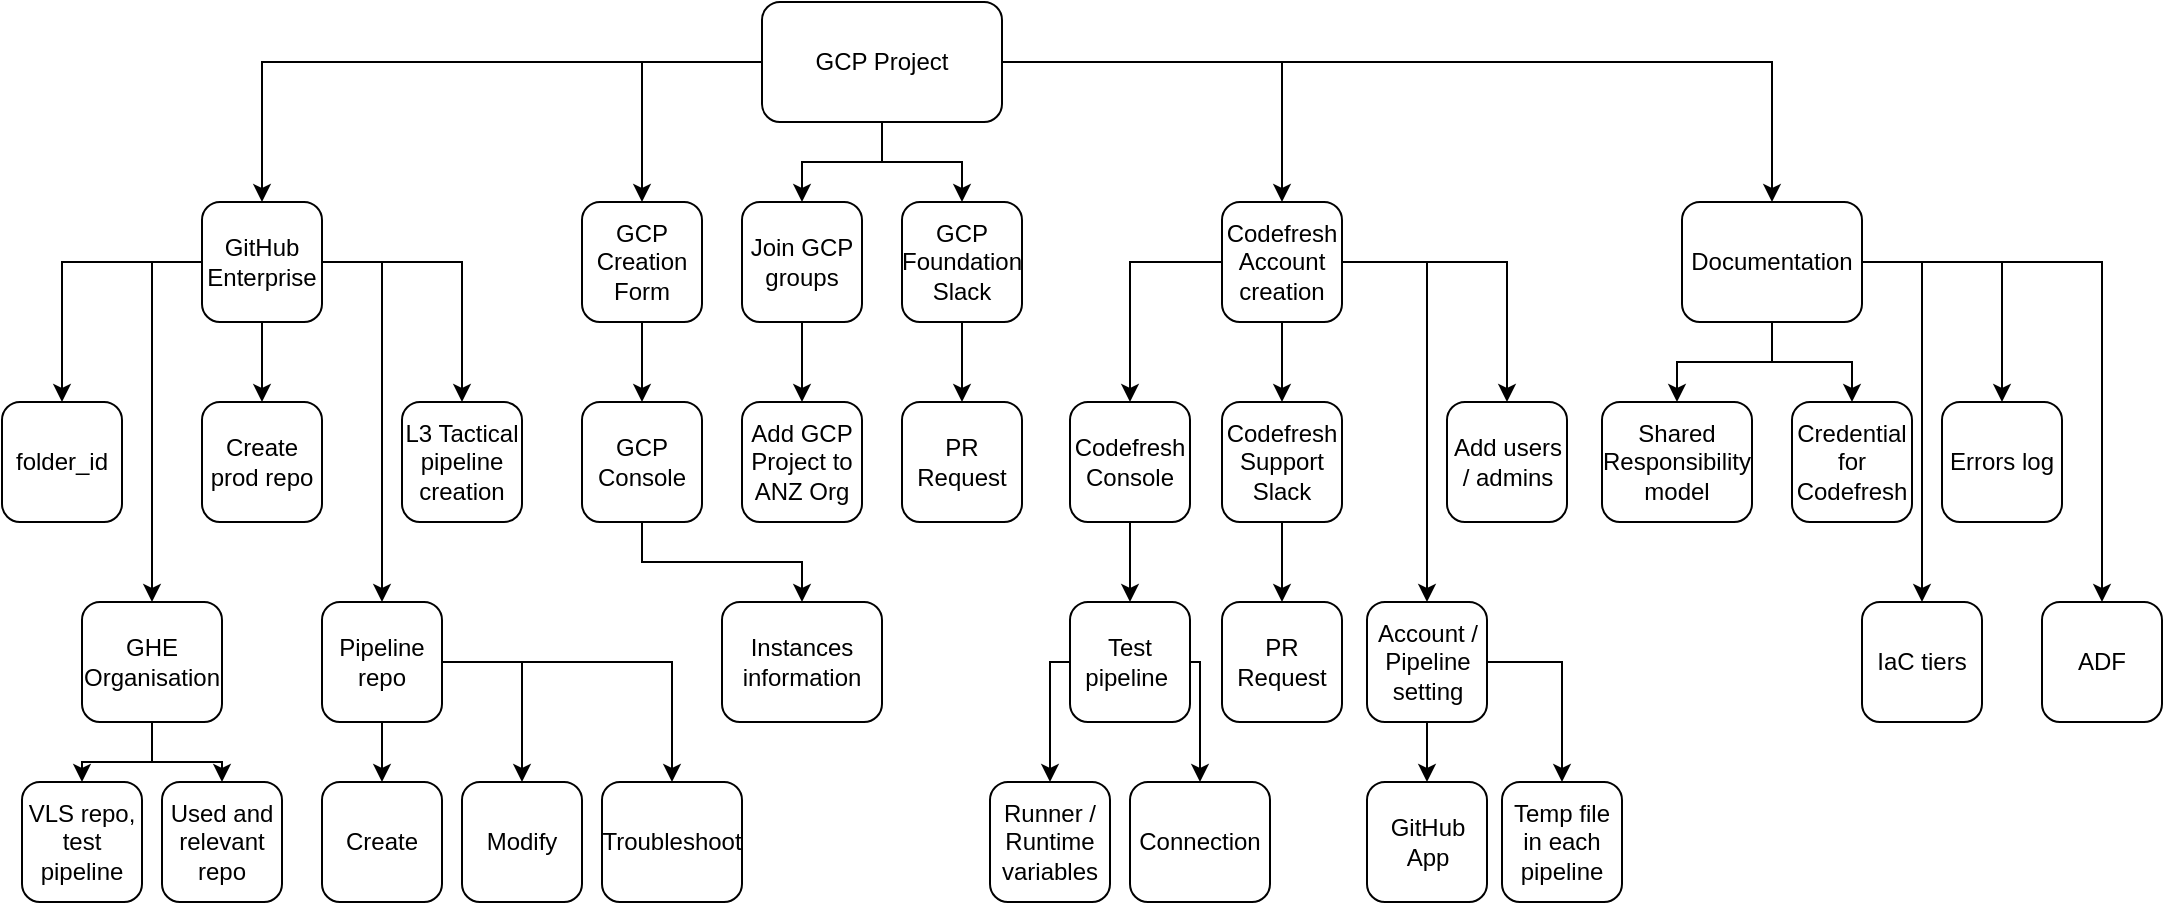 <mxfile version="21.3.7" type="github">
  <diagram name="Page-1" id="9nQZp-bhMbMmAc3_5lMY">
    <mxGraphModel dx="1652" dy="486" grid="1" gridSize="10" guides="1" tooltips="1" connect="1" arrows="1" fold="1" page="0" pageScale="1" pageWidth="827" pageHeight="1169" math="0" shadow="0">
      <root>
        <mxCell id="0" />
        <mxCell id="1" parent="0" />
        <mxCell id="txJa7mbwUbljSVHN-Wby-42" style="edgeStyle=orthogonalEdgeStyle;rounded=0;orthogonalLoop=1;jettySize=auto;html=1;entryX=0.5;entryY=0;entryDx=0;entryDy=0;" parent="1" source="txJa7mbwUbljSVHN-Wby-1" target="txJa7mbwUbljSVHN-Wby-2" edge="1">
          <mxGeometry relative="1" as="geometry" />
        </mxCell>
        <mxCell id="txJa7mbwUbljSVHN-Wby-43" style="edgeStyle=orthogonalEdgeStyle;rounded=0;orthogonalLoop=1;jettySize=auto;html=1;entryX=0.5;entryY=0;entryDx=0;entryDy=0;" parent="1" source="txJa7mbwUbljSVHN-Wby-1" target="txJa7mbwUbljSVHN-Wby-3" edge="1">
          <mxGeometry relative="1" as="geometry" />
        </mxCell>
        <mxCell id="txJa7mbwUbljSVHN-Wby-44" style="edgeStyle=orthogonalEdgeStyle;rounded=0;orthogonalLoop=1;jettySize=auto;html=1;entryX=0.5;entryY=0;entryDx=0;entryDy=0;" parent="1" source="txJa7mbwUbljSVHN-Wby-1" target="txJa7mbwUbljSVHN-Wby-7" edge="1">
          <mxGeometry relative="1" as="geometry" />
        </mxCell>
        <mxCell id="txJa7mbwUbljSVHN-Wby-45" style="edgeStyle=orthogonalEdgeStyle;rounded=0;orthogonalLoop=1;jettySize=auto;html=1;entryX=0.5;entryY=0;entryDx=0;entryDy=0;" parent="1" source="txJa7mbwUbljSVHN-Wby-1" target="txJa7mbwUbljSVHN-Wby-9" edge="1">
          <mxGeometry relative="1" as="geometry" />
        </mxCell>
        <mxCell id="txJa7mbwUbljSVHN-Wby-46" style="edgeStyle=orthogonalEdgeStyle;rounded=0;orthogonalLoop=1;jettySize=auto;html=1;" parent="1" source="txJa7mbwUbljSVHN-Wby-1" target="txJa7mbwUbljSVHN-Wby-4" edge="1">
          <mxGeometry relative="1" as="geometry" />
        </mxCell>
        <mxCell id="txJa7mbwUbljSVHN-Wby-47" style="edgeStyle=orthogonalEdgeStyle;rounded=0;orthogonalLoop=1;jettySize=auto;html=1;entryX=0.5;entryY=0;entryDx=0;entryDy=0;" parent="1" source="txJa7mbwUbljSVHN-Wby-1" target="txJa7mbwUbljSVHN-Wby-10" edge="1">
          <mxGeometry relative="1" as="geometry" />
        </mxCell>
        <mxCell id="txJa7mbwUbljSVHN-Wby-1" value="GCP Project" style="rounded=1;whiteSpace=wrap;html=1;" parent="1" vertex="1">
          <mxGeometry x="320" y="20" width="120" height="60" as="geometry" />
        </mxCell>
        <mxCell id="txJa7mbwUbljSVHN-Wby-22" style="edgeStyle=orthogonalEdgeStyle;rounded=0;orthogonalLoop=1;jettySize=auto;html=1;entryX=0.5;entryY=0;entryDx=0;entryDy=0;" parent="1" source="txJa7mbwUbljSVHN-Wby-2" target="txJa7mbwUbljSVHN-Wby-6" edge="1">
          <mxGeometry relative="1" as="geometry" />
        </mxCell>
        <mxCell id="txJa7mbwUbljSVHN-Wby-23" style="edgeStyle=orthogonalEdgeStyle;rounded=0;orthogonalLoop=1;jettySize=auto;html=1;entryX=0.5;entryY=0;entryDx=0;entryDy=0;" parent="1" source="txJa7mbwUbljSVHN-Wby-2" target="txJa7mbwUbljSVHN-Wby-5" edge="1">
          <mxGeometry relative="1" as="geometry" />
        </mxCell>
        <mxCell id="txJa7mbwUbljSVHN-Wby-25" style="edgeStyle=orthogonalEdgeStyle;rounded=0;orthogonalLoop=1;jettySize=auto;html=1;" parent="1" source="txJa7mbwUbljSVHN-Wby-2" target="txJa7mbwUbljSVHN-Wby-12" edge="1">
          <mxGeometry relative="1" as="geometry" />
        </mxCell>
        <mxCell id="txJa7mbwUbljSVHN-Wby-26" style="edgeStyle=orthogonalEdgeStyle;rounded=0;orthogonalLoop=1;jettySize=auto;html=1;entryX=0.5;entryY=0;entryDx=0;entryDy=0;" parent="1" source="txJa7mbwUbljSVHN-Wby-2" target="txJa7mbwUbljSVHN-Wby-16" edge="1">
          <mxGeometry relative="1" as="geometry">
            <Array as="points">
              <mxPoint x="15" y="150" />
            </Array>
          </mxGeometry>
        </mxCell>
        <mxCell id="txJa7mbwUbljSVHN-Wby-27" style="edgeStyle=orthogonalEdgeStyle;rounded=0;orthogonalLoop=1;jettySize=auto;html=1;entryX=0.5;entryY=0;entryDx=0;entryDy=0;" parent="1" source="txJa7mbwUbljSVHN-Wby-2" target="txJa7mbwUbljSVHN-Wby-17" edge="1">
          <mxGeometry relative="1" as="geometry">
            <Array as="points">
              <mxPoint x="130" y="150" />
            </Array>
          </mxGeometry>
        </mxCell>
        <mxCell id="txJa7mbwUbljSVHN-Wby-2" value="GitHub Enterprise" style="rounded=1;whiteSpace=wrap;html=1;" parent="1" vertex="1">
          <mxGeometry x="40" y="120" width="60" height="60" as="geometry" />
        </mxCell>
        <mxCell id="txJa7mbwUbljSVHN-Wby-21" style="edgeStyle=orthogonalEdgeStyle;rounded=0;orthogonalLoop=1;jettySize=auto;html=1;entryX=0.5;entryY=0;entryDx=0;entryDy=0;" parent="1" source="txJa7mbwUbljSVHN-Wby-3" target="txJa7mbwUbljSVHN-Wby-13" edge="1">
          <mxGeometry relative="1" as="geometry" />
        </mxCell>
        <mxCell id="txJa7mbwUbljSVHN-Wby-3" value="GCP Creation Form" style="rounded=1;whiteSpace=wrap;html=1;" parent="1" vertex="1">
          <mxGeometry x="230" y="120" width="60" height="60" as="geometry" />
        </mxCell>
        <mxCell id="txJa7mbwUbljSVHN-Wby-34" style="edgeStyle=orthogonalEdgeStyle;rounded=0;orthogonalLoop=1;jettySize=auto;html=1;entryX=0.5;entryY=0;entryDx=0;entryDy=0;" parent="1" source="txJa7mbwUbljSVHN-Wby-4" target="txJa7mbwUbljSVHN-Wby-15" edge="1">
          <mxGeometry relative="1" as="geometry" />
        </mxCell>
        <mxCell id="txJa7mbwUbljSVHN-Wby-35" style="edgeStyle=orthogonalEdgeStyle;rounded=0;orthogonalLoop=1;jettySize=auto;html=1;entryX=0.5;entryY=0;entryDx=0;entryDy=0;" parent="1" source="txJa7mbwUbljSVHN-Wby-4" target="txJa7mbwUbljSVHN-Wby-11" edge="1">
          <mxGeometry relative="1" as="geometry" />
        </mxCell>
        <mxCell id="txJa7mbwUbljSVHN-Wby-74" style="edgeStyle=orthogonalEdgeStyle;rounded=0;orthogonalLoop=1;jettySize=auto;html=1;entryX=0.5;entryY=0;entryDx=0;entryDy=0;" parent="1" source="txJa7mbwUbljSVHN-Wby-4" target="txJa7mbwUbljSVHN-Wby-49" edge="1">
          <mxGeometry relative="1" as="geometry">
            <Array as="points">
              <mxPoint x="653" y="150" />
            </Array>
          </mxGeometry>
        </mxCell>
        <mxCell id="wPN9mBraVLpkExBd-tSO-5" style="edgeStyle=orthogonalEdgeStyle;rounded=0;orthogonalLoop=1;jettySize=auto;html=1;entryX=0.5;entryY=0;entryDx=0;entryDy=0;" parent="1" source="txJa7mbwUbljSVHN-Wby-4" target="wPN9mBraVLpkExBd-tSO-4" edge="1">
          <mxGeometry relative="1" as="geometry" />
        </mxCell>
        <mxCell id="txJa7mbwUbljSVHN-Wby-4" value="Codefresh Account creation" style="rounded=1;whiteSpace=wrap;html=1;" parent="1" vertex="1">
          <mxGeometry x="550" y="120" width="60" height="60" as="geometry" />
        </mxCell>
        <mxCell id="txJa7mbwUbljSVHN-Wby-5" value="folder_id" style="rounded=1;whiteSpace=wrap;html=1;" parent="1" vertex="1">
          <mxGeometry x="-60" y="220" width="60" height="60" as="geometry" />
        </mxCell>
        <mxCell id="txJa7mbwUbljSVHN-Wby-6" value="Create prod repo" style="rounded=1;whiteSpace=wrap;html=1;" parent="1" vertex="1">
          <mxGeometry x="40" y="220" width="60" height="60" as="geometry" />
        </mxCell>
        <mxCell id="txJa7mbwUbljSVHN-Wby-29" style="edgeStyle=orthogonalEdgeStyle;rounded=0;orthogonalLoop=1;jettySize=auto;html=1;entryX=0.5;entryY=0;entryDx=0;entryDy=0;" parent="1" source="txJa7mbwUbljSVHN-Wby-7" target="txJa7mbwUbljSVHN-Wby-28" edge="1">
          <mxGeometry relative="1" as="geometry" />
        </mxCell>
        <mxCell id="txJa7mbwUbljSVHN-Wby-7" value="Join GCP groups" style="rounded=1;whiteSpace=wrap;html=1;" parent="1" vertex="1">
          <mxGeometry x="310" y="120" width="60" height="60" as="geometry" />
        </mxCell>
        <mxCell id="txJa7mbwUbljSVHN-Wby-8" value="PR Request" style="rounded=1;whiteSpace=wrap;html=1;" parent="1" vertex="1">
          <mxGeometry x="390" y="220" width="60" height="60" as="geometry" />
        </mxCell>
        <mxCell id="txJa7mbwUbljSVHN-Wby-30" style="edgeStyle=orthogonalEdgeStyle;rounded=0;orthogonalLoop=1;jettySize=auto;html=1;entryX=0.5;entryY=0;entryDx=0;entryDy=0;" parent="1" source="txJa7mbwUbljSVHN-Wby-9" target="txJa7mbwUbljSVHN-Wby-8" edge="1">
          <mxGeometry relative="1" as="geometry" />
        </mxCell>
        <mxCell id="txJa7mbwUbljSVHN-Wby-9" value="GCP Foundation Slack" style="rounded=1;whiteSpace=wrap;html=1;" parent="1" vertex="1">
          <mxGeometry x="390" y="120" width="60" height="60" as="geometry" />
        </mxCell>
        <mxCell id="txJa7mbwUbljSVHN-Wby-37" style="edgeStyle=orthogonalEdgeStyle;rounded=0;orthogonalLoop=1;jettySize=auto;html=1;entryX=0.5;entryY=0;entryDx=0;entryDy=0;" parent="1" source="txJa7mbwUbljSVHN-Wby-10" target="txJa7mbwUbljSVHN-Wby-19" edge="1">
          <mxGeometry relative="1" as="geometry" />
        </mxCell>
        <mxCell id="txJa7mbwUbljSVHN-Wby-39" style="edgeStyle=orthogonalEdgeStyle;rounded=0;orthogonalLoop=1;jettySize=auto;html=1;entryX=0.5;entryY=0;entryDx=0;entryDy=0;" parent="1" source="txJa7mbwUbljSVHN-Wby-10" target="txJa7mbwUbljSVHN-Wby-20" edge="1">
          <mxGeometry relative="1" as="geometry" />
        </mxCell>
        <mxCell id="txJa7mbwUbljSVHN-Wby-40" style="edgeStyle=orthogonalEdgeStyle;rounded=0;orthogonalLoop=1;jettySize=auto;html=1;" parent="1" source="txJa7mbwUbljSVHN-Wby-10" target="txJa7mbwUbljSVHN-Wby-18" edge="1">
          <mxGeometry relative="1" as="geometry">
            <Array as="points">
              <mxPoint x="900" y="150" />
            </Array>
          </mxGeometry>
        </mxCell>
        <mxCell id="ctzi4nONOybacKlVjD_z-2" style="edgeStyle=orthogonalEdgeStyle;rounded=0;orthogonalLoop=1;jettySize=auto;html=1;" parent="1" source="txJa7mbwUbljSVHN-Wby-10" target="ctzi4nONOybacKlVjD_z-1" edge="1">
          <mxGeometry relative="1" as="geometry" />
        </mxCell>
        <mxCell id="ctzi4nONOybacKlVjD_z-5" style="edgeStyle=orthogonalEdgeStyle;rounded=0;orthogonalLoop=1;jettySize=auto;html=1;entryX=0.5;entryY=0;entryDx=0;entryDy=0;" parent="1" source="txJa7mbwUbljSVHN-Wby-10" target="ctzi4nONOybacKlVjD_z-4" edge="1">
          <mxGeometry relative="1" as="geometry" />
        </mxCell>
        <mxCell id="txJa7mbwUbljSVHN-Wby-10" value="Documentation" style="rounded=1;whiteSpace=wrap;html=1;" parent="1" vertex="1">
          <mxGeometry x="780" y="120" width="90" height="60" as="geometry" />
        </mxCell>
        <mxCell id="txJa7mbwUbljSVHN-Wby-11" value="Add users / admins" style="rounded=1;whiteSpace=wrap;html=1;" parent="1" vertex="1">
          <mxGeometry x="662.5" y="220" width="60" height="60" as="geometry" />
        </mxCell>
        <mxCell id="txJa7mbwUbljSVHN-Wby-12" value="L3 Tactical pipeline creation" style="rounded=1;whiteSpace=wrap;html=1;" parent="1" vertex="1">
          <mxGeometry x="140" y="220" width="60" height="60" as="geometry" />
        </mxCell>
        <mxCell id="wPN9mBraVLpkExBd-tSO-7" style="edgeStyle=orthogonalEdgeStyle;rounded=0;orthogonalLoop=1;jettySize=auto;html=1;" parent="1" source="txJa7mbwUbljSVHN-Wby-13" target="wPN9mBraVLpkExBd-tSO-1" edge="1">
          <mxGeometry relative="1" as="geometry">
            <Array as="points">
              <mxPoint x="260" y="300" />
              <mxPoint x="340" y="300" />
            </Array>
          </mxGeometry>
        </mxCell>
        <mxCell id="txJa7mbwUbljSVHN-Wby-13" value="GCP Console" style="rounded=1;whiteSpace=wrap;html=1;" parent="1" vertex="1">
          <mxGeometry x="230" y="220" width="60" height="60" as="geometry" />
        </mxCell>
        <mxCell id="txJa7mbwUbljSVHN-Wby-14" value="PR Request" style="rounded=1;whiteSpace=wrap;html=1;" parent="1" vertex="1">
          <mxGeometry x="550" y="320" width="60" height="60" as="geometry" />
        </mxCell>
        <mxCell id="wPN9mBraVLpkExBd-tSO-3" style="edgeStyle=orthogonalEdgeStyle;rounded=0;orthogonalLoop=1;jettySize=auto;html=1;" parent="1" source="txJa7mbwUbljSVHN-Wby-15" target="txJa7mbwUbljSVHN-Wby-14" edge="1">
          <mxGeometry relative="1" as="geometry" />
        </mxCell>
        <mxCell id="txJa7mbwUbljSVHN-Wby-15" value="Codefresh Support Slack" style="rounded=1;whiteSpace=wrap;html=1;" parent="1" vertex="1">
          <mxGeometry x="550" y="220" width="60" height="60" as="geometry" />
        </mxCell>
        <mxCell id="txJa7mbwUbljSVHN-Wby-52" style="edgeStyle=orthogonalEdgeStyle;rounded=0;orthogonalLoop=1;jettySize=auto;html=1;entryX=0.5;entryY=0;entryDx=0;entryDy=0;" parent="1" source="txJa7mbwUbljSVHN-Wby-16" target="txJa7mbwUbljSVHN-Wby-51" edge="1">
          <mxGeometry relative="1" as="geometry" />
        </mxCell>
        <mxCell id="txJa7mbwUbljSVHN-Wby-54" style="edgeStyle=orthogonalEdgeStyle;rounded=0;orthogonalLoop=1;jettySize=auto;html=1;entryX=0.5;entryY=0;entryDx=0;entryDy=0;" parent="1" source="txJa7mbwUbljSVHN-Wby-16" target="txJa7mbwUbljSVHN-Wby-53" edge="1">
          <mxGeometry relative="1" as="geometry" />
        </mxCell>
        <mxCell id="txJa7mbwUbljSVHN-Wby-16" value="GHE Organisation" style="rounded=1;whiteSpace=wrap;html=1;" parent="1" vertex="1">
          <mxGeometry x="-20" y="320" width="70" height="60" as="geometry" />
        </mxCell>
        <mxCell id="txJa7mbwUbljSVHN-Wby-59" style="edgeStyle=orthogonalEdgeStyle;rounded=0;orthogonalLoop=1;jettySize=auto;html=1;entryX=0.5;entryY=0;entryDx=0;entryDy=0;" parent="1" source="txJa7mbwUbljSVHN-Wby-17" target="txJa7mbwUbljSVHN-Wby-58" edge="1">
          <mxGeometry relative="1" as="geometry" />
        </mxCell>
        <mxCell id="txJa7mbwUbljSVHN-Wby-61" style="edgeStyle=orthogonalEdgeStyle;rounded=0;orthogonalLoop=1;jettySize=auto;html=1;entryX=0.5;entryY=0;entryDx=0;entryDy=0;" parent="1" source="txJa7mbwUbljSVHN-Wby-17" target="txJa7mbwUbljSVHN-Wby-55" edge="1">
          <mxGeometry relative="1" as="geometry" />
        </mxCell>
        <mxCell id="txJa7mbwUbljSVHN-Wby-63" style="edgeStyle=orthogonalEdgeStyle;rounded=0;orthogonalLoop=1;jettySize=auto;html=1;entryX=0.5;entryY=0;entryDx=0;entryDy=0;" parent="1" source="txJa7mbwUbljSVHN-Wby-17" target="txJa7mbwUbljSVHN-Wby-56" edge="1">
          <mxGeometry relative="1" as="geometry" />
        </mxCell>
        <mxCell id="txJa7mbwUbljSVHN-Wby-17" value="Pipeline repo" style="rounded=1;whiteSpace=wrap;html=1;" parent="1" vertex="1">
          <mxGeometry x="100" y="320" width="60" height="60" as="geometry" />
        </mxCell>
        <mxCell id="txJa7mbwUbljSVHN-Wby-18" value="IaC tiers" style="rounded=1;whiteSpace=wrap;html=1;" parent="1" vertex="1">
          <mxGeometry x="870" y="320" width="60" height="60" as="geometry" />
        </mxCell>
        <mxCell id="txJa7mbwUbljSVHN-Wby-19" value="Credential for Codefresh" style="rounded=1;whiteSpace=wrap;html=1;" parent="1" vertex="1">
          <mxGeometry x="835" y="220" width="60" height="60" as="geometry" />
        </mxCell>
        <mxCell id="txJa7mbwUbljSVHN-Wby-20" value="Shared Responsibility model" style="rounded=1;whiteSpace=wrap;html=1;" parent="1" vertex="1">
          <mxGeometry x="740" y="220" width="75" height="60" as="geometry" />
        </mxCell>
        <mxCell id="txJa7mbwUbljSVHN-Wby-28" value="Add GCP Project to ANZ Org" style="rounded=1;whiteSpace=wrap;html=1;" parent="1" vertex="1">
          <mxGeometry x="310" y="220" width="60" height="60" as="geometry" />
        </mxCell>
        <mxCell id="txJa7mbwUbljSVHN-Wby-69" style="edgeStyle=orthogonalEdgeStyle;rounded=0;orthogonalLoop=1;jettySize=auto;html=1;entryX=0.5;entryY=0;entryDx=0;entryDy=0;" parent="1" source="txJa7mbwUbljSVHN-Wby-41" target="txJa7mbwUbljSVHN-Wby-64" edge="1">
          <mxGeometry relative="1" as="geometry">
            <Array as="points">
              <mxPoint x="464" y="350" />
            </Array>
          </mxGeometry>
        </mxCell>
        <mxCell id="txJa7mbwUbljSVHN-Wby-70" style="edgeStyle=orthogonalEdgeStyle;rounded=0;orthogonalLoop=1;jettySize=auto;html=1;entryX=0.5;entryY=0;entryDx=0;entryDy=0;" parent="1" source="txJa7mbwUbljSVHN-Wby-41" target="txJa7mbwUbljSVHN-Wby-65" edge="1">
          <mxGeometry relative="1" as="geometry">
            <Array as="points">
              <mxPoint x="539" y="350" />
            </Array>
          </mxGeometry>
        </mxCell>
        <mxCell id="txJa7mbwUbljSVHN-Wby-41" value="Test pipeline&amp;nbsp;" style="rounded=1;whiteSpace=wrap;html=1;" parent="1" vertex="1">
          <mxGeometry x="474" y="320" width="60" height="60" as="geometry" />
        </mxCell>
        <mxCell id="txJa7mbwUbljSVHN-Wby-71" style="edgeStyle=orthogonalEdgeStyle;rounded=0;orthogonalLoop=1;jettySize=auto;html=1;entryX=0.5;entryY=0;entryDx=0;entryDy=0;" parent="1" source="txJa7mbwUbljSVHN-Wby-49" target="txJa7mbwUbljSVHN-Wby-66" edge="1">
          <mxGeometry relative="1" as="geometry" />
        </mxCell>
        <mxCell id="txJa7mbwUbljSVHN-Wby-73" style="edgeStyle=orthogonalEdgeStyle;rounded=0;orthogonalLoop=1;jettySize=auto;html=1;entryX=0.5;entryY=0;entryDx=0;entryDy=0;" parent="1" source="txJa7mbwUbljSVHN-Wby-49" target="txJa7mbwUbljSVHN-Wby-72" edge="1">
          <mxGeometry relative="1" as="geometry" />
        </mxCell>
        <mxCell id="txJa7mbwUbljSVHN-Wby-49" value="Account / Pipeline setting" style="rounded=1;whiteSpace=wrap;html=1;" parent="1" vertex="1">
          <mxGeometry x="622.5" y="320" width="60" height="60" as="geometry" />
        </mxCell>
        <mxCell id="txJa7mbwUbljSVHN-Wby-51" value="VLS repo, test pipeline" style="rounded=1;whiteSpace=wrap;html=1;" parent="1" vertex="1">
          <mxGeometry x="-50" y="410" width="60" height="60" as="geometry" />
        </mxCell>
        <mxCell id="txJa7mbwUbljSVHN-Wby-53" value="Used and relevant repo" style="rounded=1;whiteSpace=wrap;html=1;" parent="1" vertex="1">
          <mxGeometry x="20" y="410" width="60" height="60" as="geometry" />
        </mxCell>
        <mxCell id="txJa7mbwUbljSVHN-Wby-55" value="Troubleshoot" style="rounded=1;whiteSpace=wrap;html=1;" parent="1" vertex="1">
          <mxGeometry x="240" y="410" width="70" height="60" as="geometry" />
        </mxCell>
        <mxCell id="txJa7mbwUbljSVHN-Wby-56" value="Modify" style="rounded=1;whiteSpace=wrap;html=1;" parent="1" vertex="1">
          <mxGeometry x="170" y="410" width="60" height="60" as="geometry" />
        </mxCell>
        <mxCell id="txJa7mbwUbljSVHN-Wby-58" value="Create" style="rounded=1;whiteSpace=wrap;html=1;" parent="1" vertex="1">
          <mxGeometry x="100" y="410" width="60" height="60" as="geometry" />
        </mxCell>
        <mxCell id="txJa7mbwUbljSVHN-Wby-64" value="Runner / Runtime variables" style="rounded=1;whiteSpace=wrap;html=1;" parent="1" vertex="1">
          <mxGeometry x="434" y="410" width="60" height="60" as="geometry" />
        </mxCell>
        <mxCell id="txJa7mbwUbljSVHN-Wby-65" value="Connection" style="rounded=1;whiteSpace=wrap;html=1;" parent="1" vertex="1">
          <mxGeometry x="504" y="410" width="70" height="60" as="geometry" />
        </mxCell>
        <mxCell id="txJa7mbwUbljSVHN-Wby-66" value="GitHub App" style="rounded=1;whiteSpace=wrap;html=1;" parent="1" vertex="1">
          <mxGeometry x="622.5" y="410" width="60" height="60" as="geometry" />
        </mxCell>
        <mxCell id="txJa7mbwUbljSVHN-Wby-72" value="Temp file in each pipeline" style="rounded=1;whiteSpace=wrap;html=1;" parent="1" vertex="1">
          <mxGeometry x="690" y="410" width="60" height="60" as="geometry" />
        </mxCell>
        <mxCell id="wPN9mBraVLpkExBd-tSO-1" value="Instances information" style="rounded=1;whiteSpace=wrap;html=1;" parent="1" vertex="1">
          <mxGeometry x="300" y="320" width="80" height="60" as="geometry" />
        </mxCell>
        <mxCell id="wPN9mBraVLpkExBd-tSO-6" style="edgeStyle=orthogonalEdgeStyle;rounded=0;orthogonalLoop=1;jettySize=auto;html=1;" parent="1" source="wPN9mBraVLpkExBd-tSO-4" target="txJa7mbwUbljSVHN-Wby-41" edge="1">
          <mxGeometry relative="1" as="geometry" />
        </mxCell>
        <mxCell id="wPN9mBraVLpkExBd-tSO-4" value="Codefresh Console" style="rounded=1;whiteSpace=wrap;html=1;" parent="1" vertex="1">
          <mxGeometry x="474" y="220" width="60" height="60" as="geometry" />
        </mxCell>
        <mxCell id="ctzi4nONOybacKlVjD_z-1" value="Errors log" style="rounded=1;whiteSpace=wrap;html=1;" parent="1" vertex="1">
          <mxGeometry x="910" y="220" width="60" height="60" as="geometry" />
        </mxCell>
        <mxCell id="ctzi4nONOybacKlVjD_z-4" value="ADF" style="rounded=1;whiteSpace=wrap;html=1;" parent="1" vertex="1">
          <mxGeometry x="960" y="320" width="60" height="60" as="geometry" />
        </mxCell>
      </root>
    </mxGraphModel>
  </diagram>
</mxfile>
